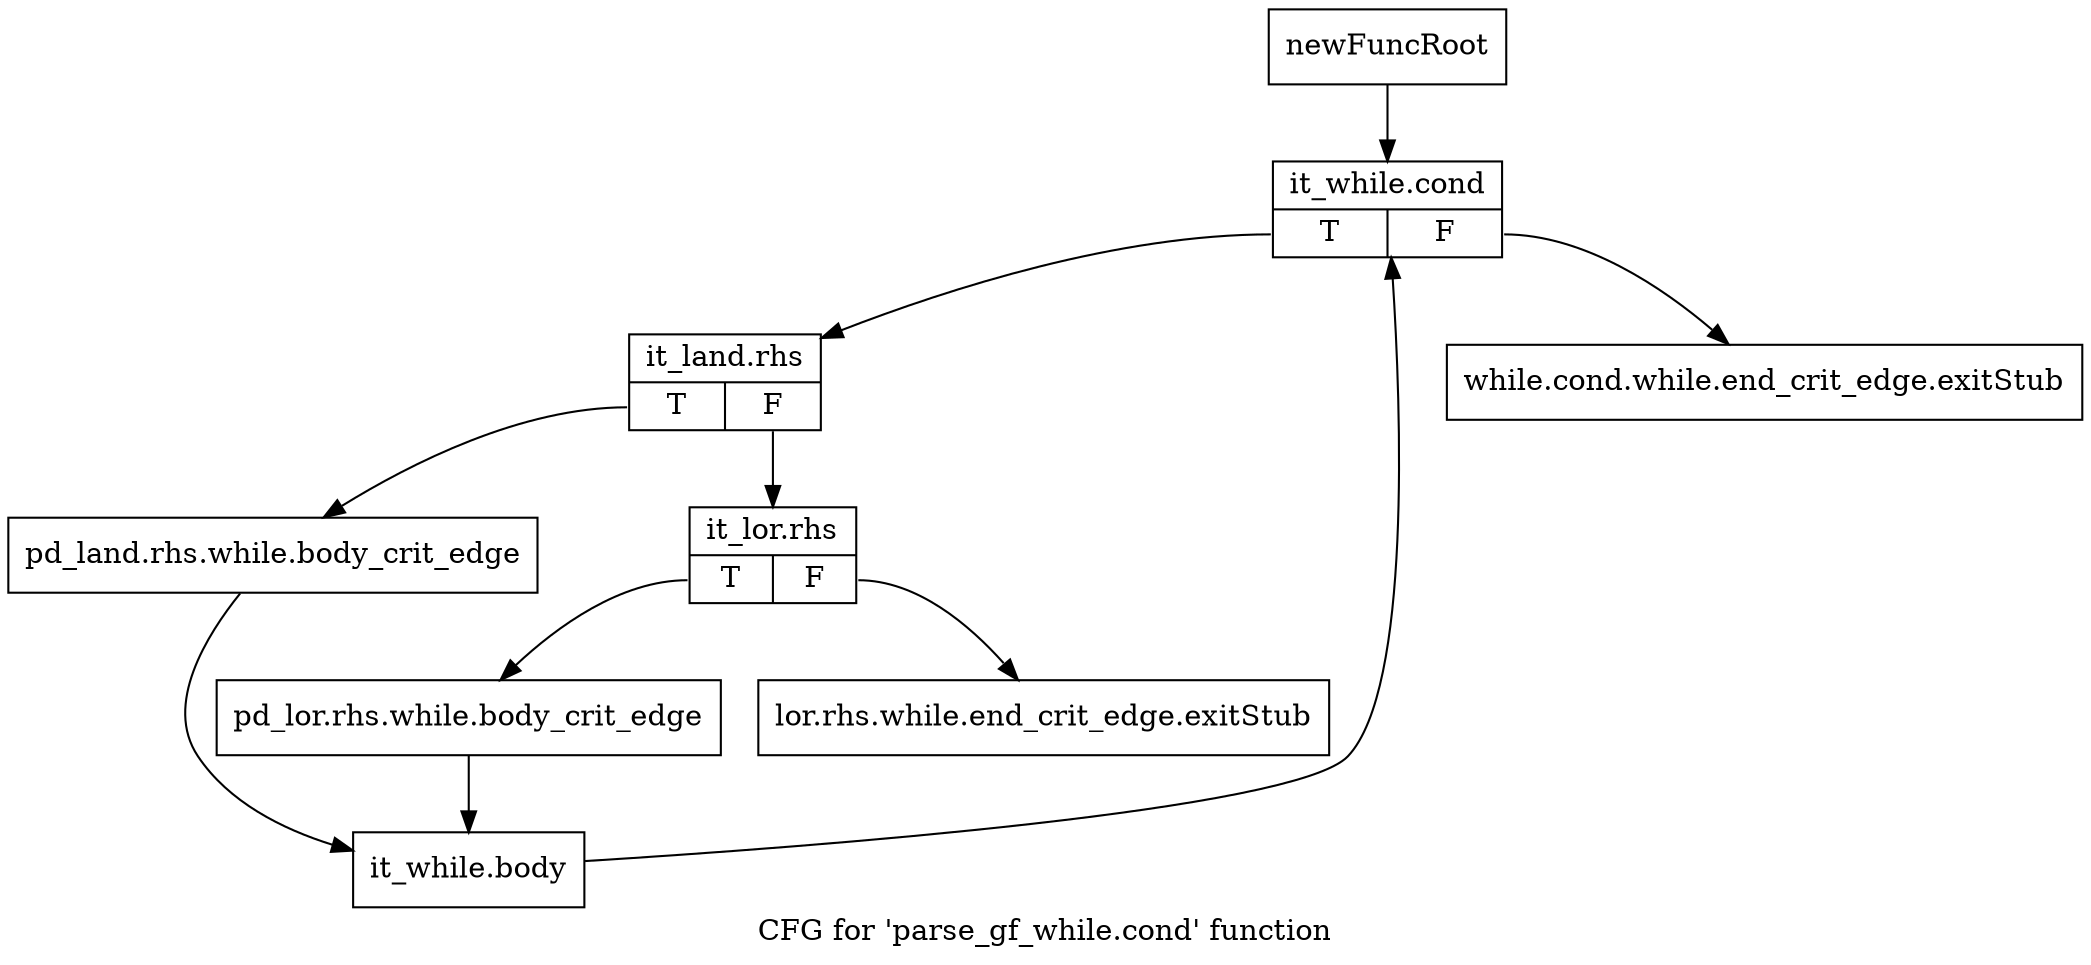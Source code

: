 digraph "CFG for 'parse_gf_while.cond' function" {
	label="CFG for 'parse_gf_while.cond' function";

	Node0x34c6ca0 [shape=record,label="{newFuncRoot}"];
	Node0x34c6ca0 -> Node0x34c6d90;
	Node0x34c6cf0 [shape=record,label="{while.cond.while.end_crit_edge.exitStub}"];
	Node0x34c6d40 [shape=record,label="{lor.rhs.while.end_crit_edge.exitStub}"];
	Node0x34c6d90 [shape=record,label="{it_while.cond|{<s0>T|<s1>F}}"];
	Node0x34c6d90:s0 -> Node0x34c6de0;
	Node0x34c6d90:s1 -> Node0x34c6cf0;
	Node0x34c6de0 [shape=record,label="{it_land.rhs|{<s0>T|<s1>F}}"];
	Node0x34c6de0:s0 -> Node0x34c6ed0;
	Node0x34c6de0:s1 -> Node0x34c6e30;
	Node0x34c6e30 [shape=record,label="{it_lor.rhs|{<s0>T|<s1>F}}"];
	Node0x34c6e30:s0 -> Node0x34c6e80;
	Node0x34c6e30:s1 -> Node0x34c6d40;
	Node0x34c6e80 [shape=record,label="{pd_lor.rhs.while.body_crit_edge}"];
	Node0x34c6e80 -> Node0x34c6f20;
	Node0x34c6ed0 [shape=record,label="{pd_land.rhs.while.body_crit_edge}"];
	Node0x34c6ed0 -> Node0x34c6f20;
	Node0x34c6f20 [shape=record,label="{it_while.body}"];
	Node0x34c6f20 -> Node0x34c6d90;
}
